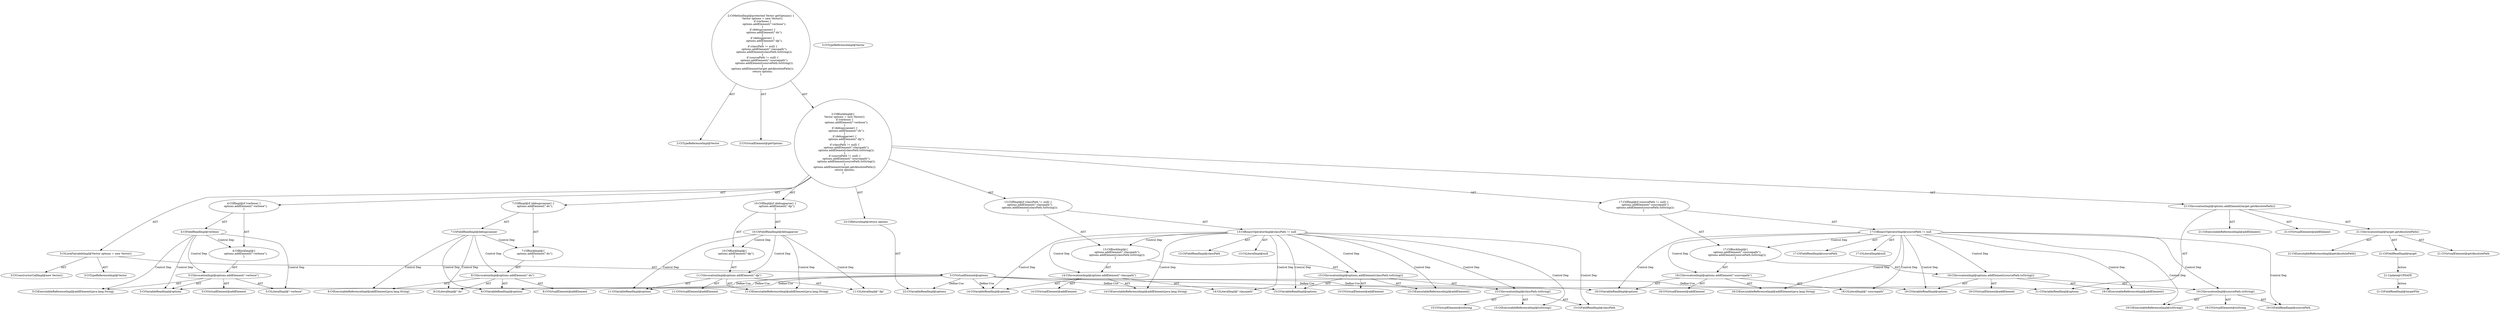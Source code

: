 digraph "getOptions#?" {
0 [label="2:CtTypeReferenceImpl@Vector" shape=ellipse]
1 [label="2:CtVirtualElement@getOptions" shape=ellipse]
2 [label="3:CtTypeReferenceImpl@Vector" shape=ellipse]
3 [label="3:CtTypeReferenceImpl@Vector" shape=ellipse]
4 [label="3:CtConstructorCallImpl@new Vector()" shape=ellipse]
5 [label="3:CtVirtualElement@options" shape=ellipse]
6 [label="3:CtLocalVariableImpl@Vector options = new Vector()" shape=ellipse]
7 [label="4:CtFieldReadImpl@verbose" shape=ellipse]
8 [label="5:CtExecutableReferenceImpl@addElement(java.lang.String)" shape=ellipse]
9 [label="5:CtVirtualElement@addElement" shape=ellipse]
10 [label="5:CtVariableReadImpl@options" shape=ellipse]
11 [label="5:CtLiteralImpl@\"-verbose\"" shape=ellipse]
12 [label="5:CtInvocationImpl@options.addElement(\"-verbose\")" shape=ellipse]
13 [label="4:CtBlockImpl@\{
    options.addElement(\"-verbose\");
\}" shape=ellipse]
14 [label="4:CtIfImpl@if (verbose) \{
    options.addElement(\"-verbose\");
\}" shape=ellipse]
15 [label="7:CtFieldReadImpl@debugscanner" shape=ellipse]
16 [label="8:CtExecutableReferenceImpl@addElement(java.lang.String)" shape=ellipse]
17 [label="8:CtVirtualElement@addElement" shape=ellipse]
18 [label="8:CtVariableReadImpl@options" shape=ellipse]
19 [label="8:CtLiteralImpl@\"-ds\"" shape=ellipse]
20 [label="8:CtInvocationImpl@options.addElement(\"-ds\")" shape=ellipse]
21 [label="7:CtBlockImpl@\{
    options.addElement(\"-ds\");
\}" shape=ellipse]
22 [label="7:CtIfImpl@if (debugscanner) \{
    options.addElement(\"-ds\");
\}" shape=ellipse]
23 [label="10:CtFieldReadImpl@debugparser" shape=ellipse]
24 [label="11:CtExecutableReferenceImpl@addElement(java.lang.String)" shape=ellipse]
25 [label="11:CtVirtualElement@addElement" shape=ellipse]
26 [label="11:CtVariableReadImpl@options" shape=ellipse]
27 [label="11:CtLiteralImpl@\"-dp\"" shape=ellipse]
28 [label="11:CtInvocationImpl@options.addElement(\"-dp\")" shape=ellipse]
29 [label="10:CtBlockImpl@\{
    options.addElement(\"-dp\");
\}" shape=ellipse]
30 [label="10:CtIfImpl@if (debugparser) \{
    options.addElement(\"-dp\");
\}" shape=ellipse]
31 [label="13:CtFieldReadImpl@classPath" shape=ellipse]
32 [label="13:CtLiteralImpl@null" shape=ellipse]
33 [label="13:CtBinaryOperatorImpl@classPath != null" shape=ellipse]
34 [label="14:CtExecutableReferenceImpl@addElement(java.lang.String)" shape=ellipse]
35 [label="14:CtVirtualElement@addElement" shape=ellipse]
36 [label="14:CtVariableReadImpl@options" shape=ellipse]
37 [label="14:CtLiteralImpl@\"-classpath\"" shape=ellipse]
38 [label="14:CtInvocationImpl@options.addElement(\"-classpath\")" shape=ellipse]
39 [label="15:CtExecutableReferenceImpl@addElement()" shape=ellipse]
40 [label="15:CtVirtualElement@addElement" shape=ellipse]
41 [label="15:CtVariableReadImpl@options" shape=ellipse]
42 [label="15:CtExecutableReferenceImpl@toString()" shape=ellipse]
43 [label="15:CtVirtualElement@toString" shape=ellipse]
44 [label="15:CtFieldReadImpl@classPath" shape=ellipse]
45 [label="15:CtInvocationImpl@classPath.toString()" shape=ellipse]
46 [label="15:CtInvocationImpl@options.addElement(classPath.toString())" shape=ellipse]
47 [label="13:CtBlockImpl@\{
    options.addElement(\"-classpath\");
    options.addElement(classPath.toString());
\}" shape=ellipse]
48 [label="13:CtIfImpl@if (classPath != null) \{
    options.addElement(\"-classpath\");
    options.addElement(classPath.toString());
\}" shape=ellipse]
49 [label="17:CtFieldReadImpl@sourcePath" shape=ellipse]
50 [label="17:CtLiteralImpl@null" shape=ellipse]
51 [label="17:CtBinaryOperatorImpl@sourcePath != null" shape=ellipse]
52 [label="18:CtExecutableReferenceImpl@addElement(java.lang.String)" shape=ellipse]
53 [label="18:CtVirtualElement@addElement" shape=ellipse]
54 [label="18:CtVariableReadImpl@options" shape=ellipse]
55 [label="18:CtLiteralImpl@\"-sourcepath\"" shape=ellipse]
56 [label="18:CtInvocationImpl@options.addElement(\"-sourcepath\")" shape=ellipse]
57 [label="19:CtExecutableReferenceImpl@addElement()" shape=ellipse]
58 [label="19:CtVirtualElement@addElement" shape=ellipse]
59 [label="19:CtVariableReadImpl@options" shape=ellipse]
60 [label="19:CtExecutableReferenceImpl@toString()" shape=ellipse]
61 [label="19:CtVirtualElement@toString" shape=ellipse]
62 [label="19:CtFieldReadImpl@sourcePath" shape=ellipse]
63 [label="19:CtInvocationImpl@sourcePath.toString()" shape=ellipse]
64 [label="19:CtInvocationImpl@options.addElement(sourcePath.toString())" shape=ellipse]
65 [label="17:CtBlockImpl@\{
    options.addElement(\"-sourcepath\");
    options.addElement(sourcePath.toString());
\}" shape=ellipse]
66 [label="17:CtIfImpl@if (sourcePath != null) \{
    options.addElement(\"-sourcepath\");
    options.addElement(sourcePath.toString());
\}" shape=ellipse]
67 [label="21:CtExecutableReferenceImpl@addElement()" shape=ellipse]
68 [label="21:CtVirtualElement@addElement" shape=ellipse]
69 [label="21:CtVariableReadImpl@options" shape=ellipse]
70 [label="21:CtExecutableReferenceImpl@getAbsolutePath()" shape=ellipse]
71 [label="21:CtVirtualElement@getAbsolutePath" shape=ellipse]
72 [label="21:CtFieldReadImpl@target" shape=ellipse]
73 [label="21:CtInvocationImpl@target.getAbsolutePath()" shape=ellipse]
74 [label="21:CtInvocationImpl@options.addElement(target.getAbsolutePath())" shape=ellipse]
75 [label="22:CtVariableReadImpl@options" shape=ellipse]
76 [label="22:CtReturnImpl@return options" shape=ellipse]
77 [label="2:CtBlockImpl@\{
    Vector options = new Vector();
    if (verbose) \{
        options.addElement(\"-verbose\");
    \}
    if (debugscanner) \{
        options.addElement(\"-ds\");
    \}
    if (debugparser) \{
        options.addElement(\"-dp\");
    \}
    if (classPath != null) \{
        options.addElement(\"-classpath\");
        options.addElement(classPath.toString());
    \}
    if (sourcePath != null) \{
        options.addElement(\"-sourcepath\");
        options.addElement(sourcePath.toString());
    \}
    options.addElement(target.getAbsolutePath());
    return options;
\}" shape=ellipse]
78 [label="2:CtMethodImpl@protected Vector getOptions() \{
    Vector options = new Vector();
    if (verbose) \{
        options.addElement(\"-verbose\");
    \}
    if (debugscanner) \{
        options.addElement(\"-ds\");
    \}
    if (debugparser) \{
        options.addElement(\"-dp\");
    \}
    if (classPath != null) \{
        options.addElement(\"-classpath\");
        options.addElement(classPath.toString());
    \}
    if (sourcePath != null) \{
        options.addElement(\"-sourcepath\");
        options.addElement(sourcePath.toString());
    \}
    options.addElement(target.getAbsolutePath());
    return options;
\}" shape=ellipse]
79 [label="21:Update@UPDATE" shape=ellipse]
80 [label="21:CtFieldReadImpl@targetFile" shape=ellipse]
5 -> 10 [label="Define-Use"];
5 -> 18 [label="Define-Use"];
5 -> 26 [label="Define-Use"];
5 -> 36 [label="Define-Use"];
5 -> 41 [label="Define-Use"];
5 -> 54 [label="Define-Use"];
5 -> 59 [label="Define-Use"];
5 -> 69 [label="Define-Use"];
5 -> 75 [label="Define-Use"];
6 -> 5 [label="AST"];
6 -> 2 [label="AST"];
6 -> 4 [label="AST"];
7 -> 13 [label="Control Dep"];
7 -> 12 [label="Control Dep"];
7 -> 8 [label="Control Dep"];
7 -> 10 [label="Control Dep"];
7 -> 11 [label="Control Dep"];
12 -> 9 [label="AST"];
12 -> 10 [label="AST"];
12 -> 8 [label="AST"];
12 -> 11 [label="AST"];
13 -> 12 [label="AST"];
14 -> 7 [label="AST"];
14 -> 13 [label="AST"];
15 -> 21 [label="Control Dep"];
15 -> 20 [label="Control Dep"];
15 -> 16 [label="Control Dep"];
15 -> 18 [label="Control Dep"];
15 -> 19 [label="Control Dep"];
20 -> 17 [label="AST"];
20 -> 18 [label="AST"];
20 -> 16 [label="AST"];
20 -> 19 [label="AST"];
21 -> 20 [label="AST"];
22 -> 15 [label="AST"];
22 -> 21 [label="AST"];
23 -> 29 [label="Control Dep"];
23 -> 28 [label="Control Dep"];
23 -> 24 [label="Control Dep"];
23 -> 26 [label="Control Dep"];
23 -> 27 [label="Control Dep"];
28 -> 25 [label="AST"];
28 -> 26 [label="AST"];
28 -> 24 [label="AST"];
28 -> 27 [label="AST"];
29 -> 28 [label="AST"];
30 -> 23 [label="AST"];
30 -> 29 [label="AST"];
33 -> 31 [label="AST"];
33 -> 32 [label="AST"];
33 -> 47 [label="Control Dep"];
33 -> 38 [label="Control Dep"];
33 -> 34 [label="Control Dep"];
33 -> 36 [label="Control Dep"];
33 -> 37 [label="Control Dep"];
33 -> 46 [label="Control Dep"];
33 -> 39 [label="Control Dep"];
33 -> 41 [label="Control Dep"];
33 -> 45 [label="Control Dep"];
33 -> 42 [label="Control Dep"];
33 -> 44 [label="Control Dep"];
38 -> 35 [label="AST"];
38 -> 36 [label="AST"];
38 -> 34 [label="AST"];
38 -> 37 [label="AST"];
45 -> 43 [label="AST"];
45 -> 44 [label="AST"];
45 -> 42 [label="AST"];
46 -> 40 [label="AST"];
46 -> 41 [label="AST"];
46 -> 39 [label="AST"];
46 -> 45 [label="AST"];
47 -> 38 [label="AST"];
47 -> 46 [label="AST"];
48 -> 33 [label="AST"];
48 -> 47 [label="AST"];
51 -> 49 [label="AST"];
51 -> 50 [label="AST"];
51 -> 65 [label="Control Dep"];
51 -> 56 [label="Control Dep"];
51 -> 52 [label="Control Dep"];
51 -> 54 [label="Control Dep"];
51 -> 55 [label="Control Dep"];
51 -> 64 [label="Control Dep"];
51 -> 57 [label="Control Dep"];
51 -> 59 [label="Control Dep"];
51 -> 63 [label="Control Dep"];
51 -> 60 [label="Control Dep"];
51 -> 62 [label="Control Dep"];
56 -> 53 [label="AST"];
56 -> 54 [label="AST"];
56 -> 52 [label="AST"];
56 -> 55 [label="AST"];
63 -> 61 [label="AST"];
63 -> 62 [label="AST"];
63 -> 60 [label="AST"];
64 -> 58 [label="AST"];
64 -> 59 [label="AST"];
64 -> 57 [label="AST"];
64 -> 63 [label="AST"];
65 -> 56 [label="AST"];
65 -> 64 [label="AST"];
66 -> 51 [label="AST"];
66 -> 65 [label="AST"];
72 -> 79 [label="Action"];
73 -> 71 [label="AST"];
73 -> 72 [label="AST"];
73 -> 70 [label="AST"];
74 -> 68 [label="AST"];
74 -> 69 [label="AST"];
74 -> 67 [label="AST"];
74 -> 73 [label="AST"];
76 -> 75 [label="AST"];
77 -> 6 [label="AST"];
77 -> 14 [label="AST"];
77 -> 22 [label="AST"];
77 -> 30 [label="AST"];
77 -> 48 [label="AST"];
77 -> 66 [label="AST"];
77 -> 74 [label="AST"];
77 -> 76 [label="AST"];
78 -> 1 [label="AST"];
78 -> 0 [label="AST"];
78 -> 77 [label="AST"];
79 -> 80 [label="Action"];
}